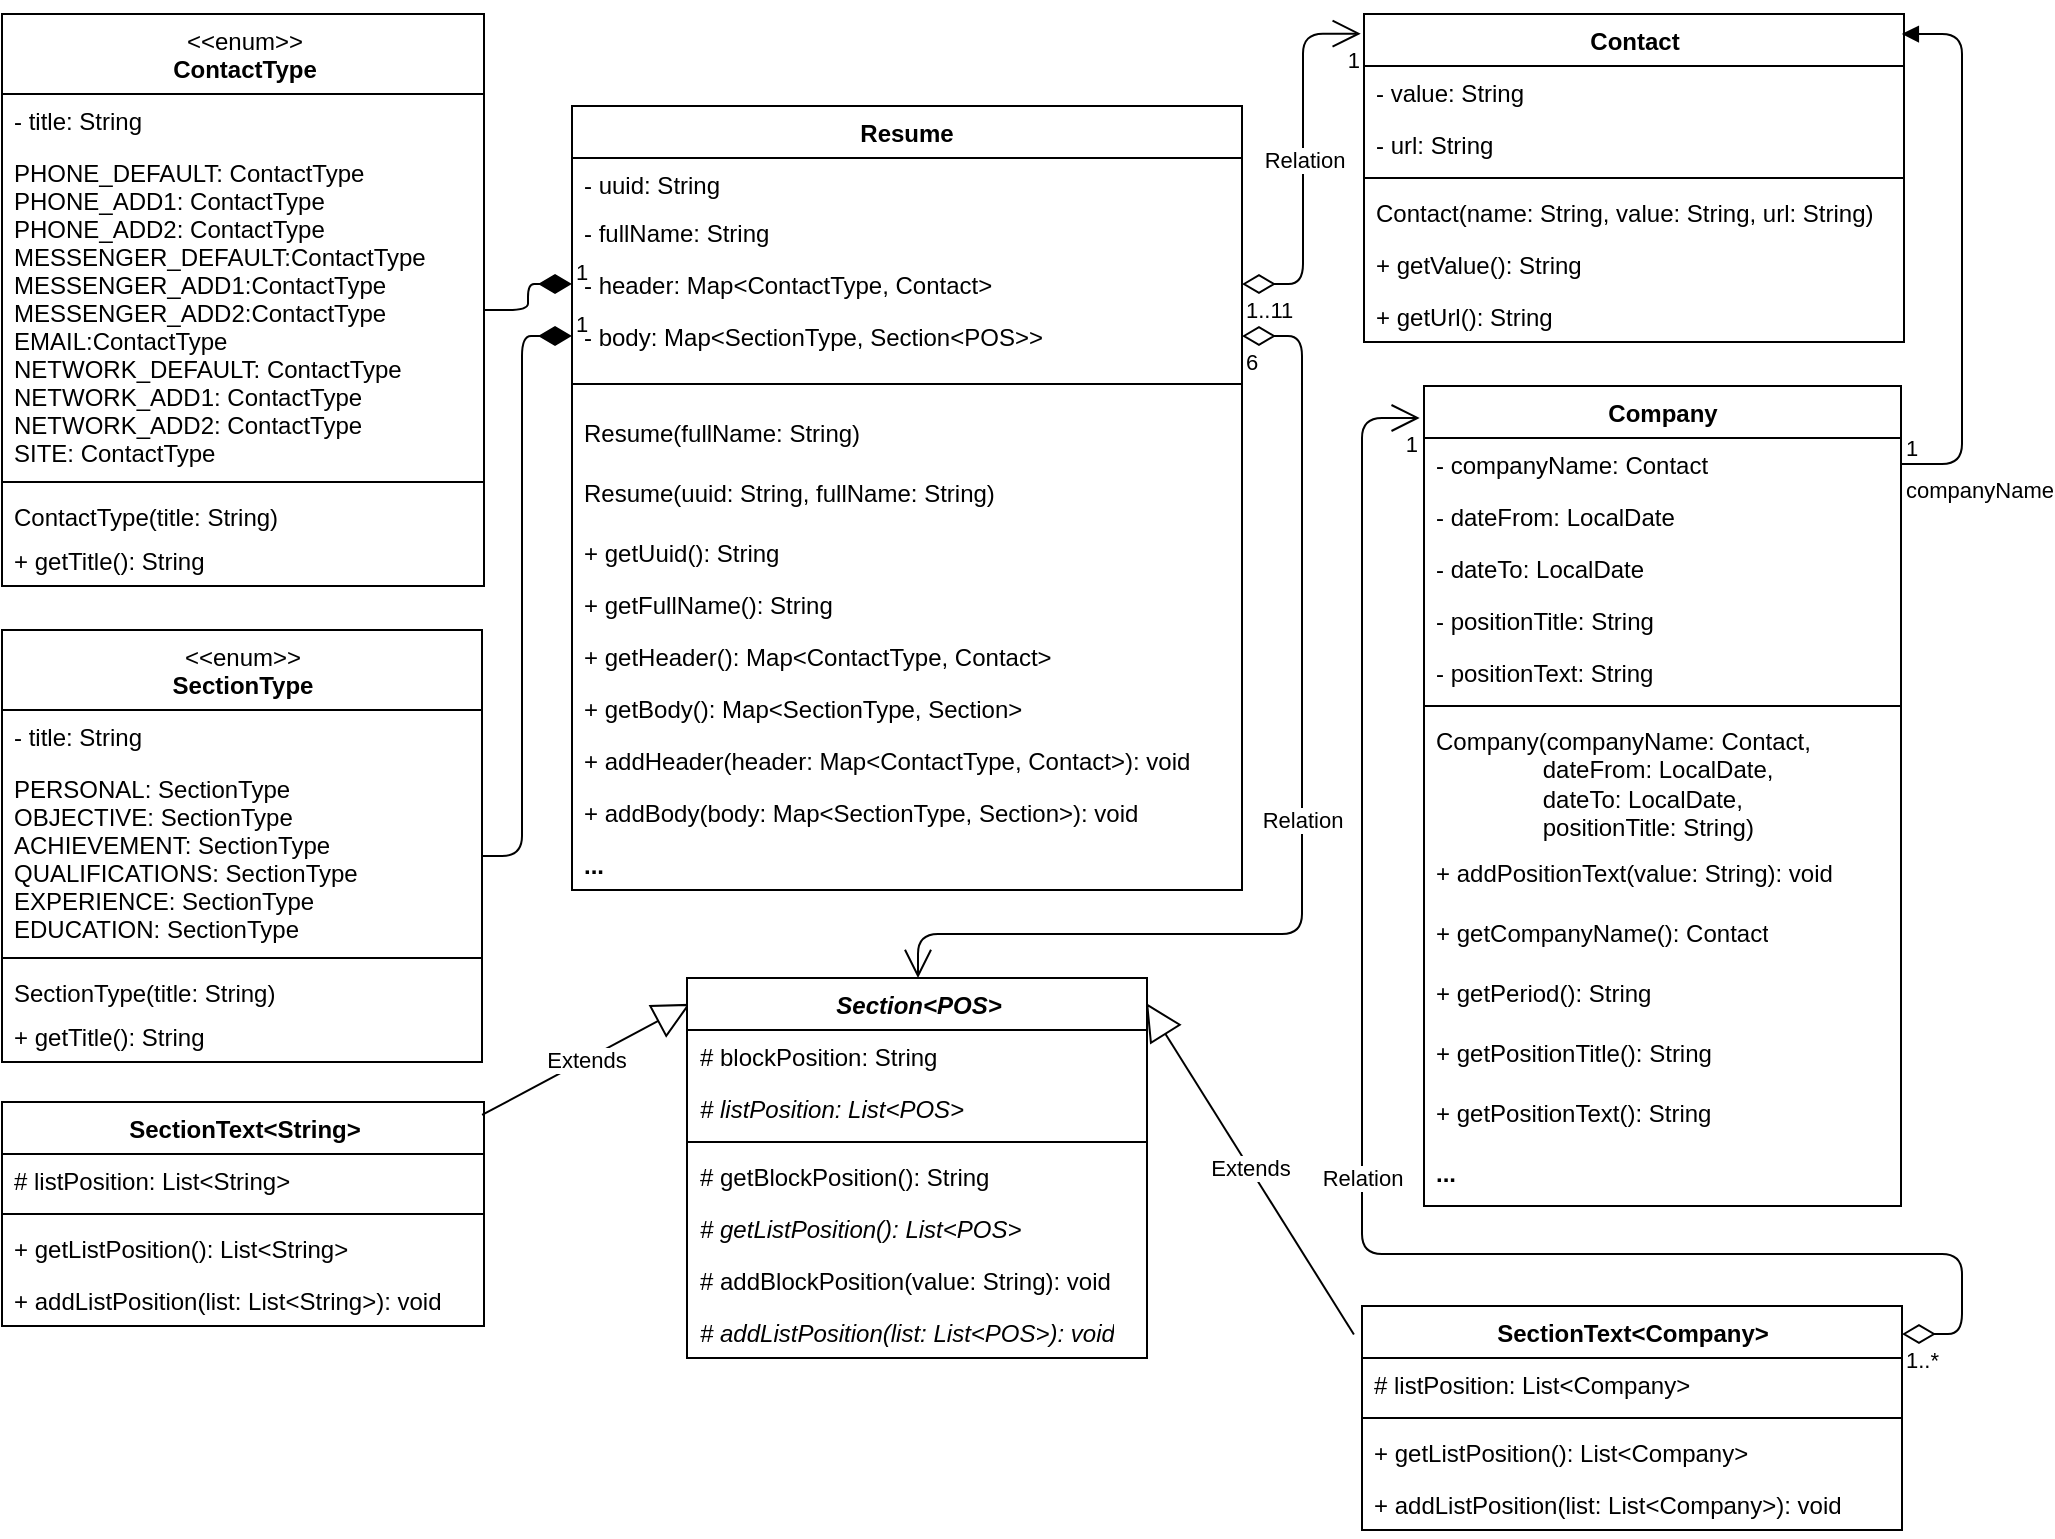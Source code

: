 <mxfile version="15.8.4" type="device"><diagram id="C5RBs43oDa-KdzZeNtuy" name="ModelResume"><mxGraphModel dx="964" dy="587" grid="1" gridSize="10" guides="1" tooltips="1" connect="1" arrows="1" fold="1" page="1" pageScale="1" pageWidth="1169" pageHeight="827" background="none" math="0" shadow="0"><root><mxCell id="WIyWlLk6GJQsqaUBKTNV-0"/><mxCell id="WIyWlLk6GJQsqaUBKTNV-1" parent="WIyWlLk6GJQsqaUBKTNV-0"/><mxCell id="dTCALStiIMGlmmFK-H2M-1" value="Resume" style="swimlane;fontStyle=1;align=center;verticalAlign=top;childLayout=stackLayout;horizontal=1;startSize=26;horizontalStack=0;resizeParent=1;resizeParentMax=0;resizeLast=0;collapsible=1;marginBottom=0;" vertex="1" parent="WIyWlLk6GJQsqaUBKTNV-1"><mxGeometry x="365" y="76" width="335" height="392" as="geometry"><mxRectangle x="90" y="280" width="80" height="26" as="alternateBounds"/></mxGeometry></mxCell><mxCell id="dTCALStiIMGlmmFK-H2M-2" value="- uuid: String&#10;&#10;" style="text;strokeColor=none;fillColor=none;align=left;verticalAlign=top;spacingLeft=4;spacingRight=4;overflow=hidden;rotatable=0;points=[[0,0.5],[1,0.5]];portConstraint=eastwest;" vertex="1" parent="dTCALStiIMGlmmFK-H2M-1"><mxGeometry y="26" width="335" height="24" as="geometry"/></mxCell><mxCell id="dTCALStiIMGlmmFK-H2M-10" value="- fullName: String" style="text;strokeColor=none;fillColor=none;align=left;verticalAlign=top;spacingLeft=4;spacingRight=4;overflow=hidden;rotatable=0;points=[[0,0.5],[1,0.5]];portConstraint=eastwest;" vertex="1" parent="dTCALStiIMGlmmFK-H2M-1"><mxGeometry y="50" width="335" height="26" as="geometry"/></mxCell><mxCell id="dTCALStiIMGlmmFK-H2M-12" value="- header: Map&lt;ContactType, Contact&gt;" style="text;strokeColor=none;fillColor=none;align=left;verticalAlign=top;spacingLeft=4;spacingRight=4;overflow=hidden;rotatable=0;points=[[0,0.5],[1,0.5]];portConstraint=eastwest;" vertex="1" parent="dTCALStiIMGlmmFK-H2M-1"><mxGeometry y="76" width="335" height="26" as="geometry"/></mxCell><mxCell id="dTCALStiIMGlmmFK-H2M-11" value="- body: Map&lt;SectionType, Section&lt;POS&gt;&gt;" style="text;strokeColor=none;fillColor=none;align=left;verticalAlign=top;spacingLeft=4;spacingRight=4;overflow=hidden;rotatable=0;points=[[0,0.5],[1,0.5]];portConstraint=eastwest;" vertex="1" parent="dTCALStiIMGlmmFK-H2M-1"><mxGeometry y="102" width="335" height="26" as="geometry"/></mxCell><mxCell id="dTCALStiIMGlmmFK-H2M-3" value="" style="line;strokeWidth=1;fillColor=none;align=left;verticalAlign=middle;spacingTop=-1;spacingLeft=3;spacingRight=3;rotatable=0;labelPosition=right;points=[];portConstraint=eastwest;" vertex="1" parent="dTCALStiIMGlmmFK-H2M-1"><mxGeometry y="128" width="335" height="22" as="geometry"/></mxCell><mxCell id="dTCALStiIMGlmmFK-H2M-52" value="&lt;div style=&quot;text-align: center&quot;&gt;&lt;span style=&quot;text-align: left&quot;&gt;Resume(fullName: String)&lt;/span&gt;&lt;br&gt;&lt;/div&gt;" style="text;strokeColor=none;fillColor=none;align=left;verticalAlign=top;spacingLeft=4;spacingRight=4;overflow=hidden;rotatable=0;points=[[0,0.5],[1,0.5]];portConstraint=eastwest;html=1;" vertex="1" parent="dTCALStiIMGlmmFK-H2M-1"><mxGeometry y="150" width="335" height="30" as="geometry"/></mxCell><mxCell id="dTCALStiIMGlmmFK-H2M-56" value="&lt;div style=&quot;text-align: center&quot;&gt;&lt;span style=&quot;text-align: left&quot;&gt;Resume(uuid: String, fullName: String)&lt;/span&gt;&lt;br&gt;&lt;/div&gt;" style="text;strokeColor=none;fillColor=none;align=left;verticalAlign=top;spacingLeft=4;spacingRight=4;overflow=hidden;rotatable=0;points=[[0,0.5],[1,0.5]];portConstraint=eastwest;html=1;" vertex="1" parent="dTCALStiIMGlmmFK-H2M-1"><mxGeometry y="180" width="335" height="30" as="geometry"/></mxCell><mxCell id="dTCALStiIMGlmmFK-H2M-54" value="+ getUuid(): String" style="text;strokeColor=none;fillColor=none;align=left;verticalAlign=top;spacingLeft=4;spacingRight=4;overflow=hidden;rotatable=0;points=[[0,0.5],[1,0.5]];portConstraint=eastwest;" vertex="1" parent="dTCALStiIMGlmmFK-H2M-1"><mxGeometry y="210" width="335" height="26" as="geometry"/></mxCell><mxCell id="dTCALStiIMGlmmFK-H2M-57" value="+ getFullName(): String" style="text;strokeColor=none;fillColor=none;align=left;verticalAlign=top;spacingLeft=4;spacingRight=4;overflow=hidden;rotatable=0;points=[[0,0.5],[1,0.5]];portConstraint=eastwest;" vertex="1" parent="dTCALStiIMGlmmFK-H2M-1"><mxGeometry y="236" width="335" height="26" as="geometry"/></mxCell><mxCell id="dTCALStiIMGlmmFK-H2M-58" value="+ getHeader(): Map&lt;ContactType, Contact&gt;" style="text;strokeColor=none;fillColor=none;align=left;verticalAlign=top;spacingLeft=4;spacingRight=4;overflow=hidden;rotatable=0;points=[[0,0.5],[1,0.5]];portConstraint=eastwest;" vertex="1" parent="dTCALStiIMGlmmFK-H2M-1"><mxGeometry y="262" width="335" height="26" as="geometry"/></mxCell><mxCell id="dTCALStiIMGlmmFK-H2M-62" value="+ getBody(): Map&lt;SectionType, Section&gt;" style="text;strokeColor=none;fillColor=none;align=left;verticalAlign=top;spacingLeft=4;spacingRight=4;overflow=hidden;rotatable=0;points=[[0,0.5],[1,0.5]];portConstraint=eastwest;" vertex="1" parent="dTCALStiIMGlmmFK-H2M-1"><mxGeometry y="288" width="335" height="26" as="geometry"/></mxCell><mxCell id="dTCALStiIMGlmmFK-H2M-63" value="+ addHeader(header: Map&lt;ContactType, Contact&gt;): void" style="text;strokeColor=none;fillColor=none;align=left;verticalAlign=top;spacingLeft=4;spacingRight=4;overflow=hidden;rotatable=0;points=[[0,0.5],[1,0.5]];portConstraint=eastwest;" vertex="1" parent="dTCALStiIMGlmmFK-H2M-1"><mxGeometry y="314" width="335" height="26" as="geometry"/></mxCell><mxCell id="dTCALStiIMGlmmFK-H2M-64" value="+ addBody(body: Map&lt;SectionType, Section&gt;): void" style="text;strokeColor=none;fillColor=none;align=left;verticalAlign=top;spacingLeft=4;spacingRight=4;overflow=hidden;rotatable=0;points=[[0,0.5],[1,0.5]];portConstraint=eastwest;" vertex="1" parent="dTCALStiIMGlmmFK-H2M-1"><mxGeometry y="340" width="335" height="26" as="geometry"/></mxCell><mxCell id="dTCALStiIMGlmmFK-H2M-69" value="..." style="text;strokeColor=none;fillColor=none;align=left;verticalAlign=top;spacingLeft=4;spacingRight=4;overflow=hidden;rotatable=0;points=[[0,0.5],[1,0.5]];portConstraint=eastwest;fontStyle=1" vertex="1" parent="dTCALStiIMGlmmFK-H2M-1"><mxGeometry y="366" width="335" height="26" as="geometry"/></mxCell><mxCell id="dTCALStiIMGlmmFK-H2M-5" value="Relation" style="endArrow=open;html=1;endSize=12;startArrow=diamondThin;startSize=14;startFill=0;edgeStyle=orthogonalEdgeStyle;rounded=1;strokeColor=default;strokeWidth=1;entryX=-0.006;entryY=0.06;entryDx=0;entryDy=0;entryPerimeter=0;" edge="1" parent="WIyWlLk6GJQsqaUBKTNV-1" source="dTCALStiIMGlmmFK-H2M-12" target="dTCALStiIMGlmmFK-H2M-65"><mxGeometry relative="1" as="geometry"><mxPoint x="720" y="110" as="sourcePoint"/><mxPoint x="880" y="110" as="targetPoint"/></mxGeometry></mxCell><mxCell id="dTCALStiIMGlmmFK-H2M-6" value="1..11" style="edgeLabel;resizable=0;html=1;align=left;verticalAlign=top;" connectable="0" vertex="1" parent="dTCALStiIMGlmmFK-H2M-5"><mxGeometry x="-1" relative="1" as="geometry"/></mxCell><mxCell id="dTCALStiIMGlmmFK-H2M-7" value="1" style="edgeLabel;resizable=0;html=1;align=right;verticalAlign=top;" connectable="0" vertex="1" parent="dTCALStiIMGlmmFK-H2M-5"><mxGeometry x="1" relative="1" as="geometry"/></mxCell><mxCell id="dTCALStiIMGlmmFK-H2M-23" value="&lt;span style=&quot;font-weight: normal&quot;&gt;&amp;lt;&amp;lt;enum&amp;gt;&amp;gt;&lt;/span&gt;&lt;br&gt;ContactType" style="swimlane;fontStyle=1;align=center;verticalAlign=top;childLayout=stackLayout;horizontal=1;startSize=40;horizontalStack=0;resizeParent=1;resizeParentMax=0;resizeLast=0;collapsible=1;marginBottom=0;html=1;" vertex="1" parent="WIyWlLk6GJQsqaUBKTNV-1"><mxGeometry x="80" y="30" width="241" height="286" as="geometry"/></mxCell><mxCell id="dTCALStiIMGlmmFK-H2M-24" value="- title: String" style="text;strokeColor=none;fillColor=none;align=left;verticalAlign=top;spacingLeft=4;spacingRight=4;overflow=hidden;rotatable=0;points=[[0,0.5],[1,0.5]];portConstraint=eastwest;" vertex="1" parent="dTCALStiIMGlmmFK-H2M-23"><mxGeometry y="40" width="241" height="26" as="geometry"/></mxCell><mxCell id="dTCALStiIMGlmmFK-H2M-32" value="PHONE_DEFAULT: ContactType&#10;PHONE_ADD1: ContactType&#10;PHONE_ADD2: ContactType&#10;MESSENGER_DEFAULT:ContactType&#10;MESSENGER_ADD1:ContactType&#10;MESSENGER_ADD2:ContactType&#10;EMAIL:ContactType&#10;NETWORK_DEFAULT: ContactType&#10;NETWORK_ADD1: ContactType&#10;NETWORK_ADD2: ContactType&#10;SITE: ContactType" style="text;strokeColor=none;fillColor=none;align=left;verticalAlign=top;spacingLeft=4;spacingRight=4;overflow=hidden;rotatable=0;points=[[0,0.5],[1,0.5]];portConstraint=eastwest;" vertex="1" parent="dTCALStiIMGlmmFK-H2M-23"><mxGeometry y="66" width="241" height="164" as="geometry"/></mxCell><mxCell id="dTCALStiIMGlmmFK-H2M-25" value="" style="line;strokeWidth=1;fillColor=none;align=left;verticalAlign=middle;spacingTop=-1;spacingLeft=3;spacingRight=3;rotatable=0;labelPosition=right;points=[];portConstraint=eastwest;" vertex="1" parent="dTCALStiIMGlmmFK-H2M-23"><mxGeometry y="230" width="241" height="8" as="geometry"/></mxCell><mxCell id="dTCALStiIMGlmmFK-H2M-35" value="Contact&lt;span&gt;Type(title: String)&lt;/span&gt;" style="text;strokeColor=none;fillColor=none;align=left;verticalAlign=top;spacingLeft=4;spacingRight=4;overflow=hidden;rotatable=0;points=[[0,0.5],[1,0.5]];portConstraint=eastwest;html=1;" vertex="1" parent="dTCALStiIMGlmmFK-H2M-23"><mxGeometry y="238" width="241" height="22" as="geometry"/></mxCell><mxCell id="dTCALStiIMGlmmFK-H2M-36" value="+ getTitle(): String" style="text;strokeColor=none;fillColor=none;align=left;verticalAlign=top;spacingLeft=4;spacingRight=4;overflow=hidden;rotatable=0;points=[[0,0.5],[1,0.5]];portConstraint=eastwest;" vertex="1" parent="dTCALStiIMGlmmFK-H2M-23"><mxGeometry y="260" width="241" height="26" as="geometry"/></mxCell><mxCell id="dTCALStiIMGlmmFK-H2M-37" value="&lt;span style=&quot;font-weight: normal&quot;&gt;&amp;lt;&amp;lt;enum&amp;gt;&amp;gt;&lt;/span&gt;&lt;br&gt;SectionType" style="swimlane;fontStyle=1;align=center;verticalAlign=top;childLayout=stackLayout;horizontal=1;startSize=40;horizontalStack=0;resizeParent=1;resizeParentMax=0;resizeLast=0;collapsible=1;marginBottom=0;html=1;" vertex="1" parent="WIyWlLk6GJQsqaUBKTNV-1"><mxGeometry x="80" y="338" width="240" height="216" as="geometry"/></mxCell><mxCell id="dTCALStiIMGlmmFK-H2M-38" value="- title: String" style="text;strokeColor=none;fillColor=none;align=left;verticalAlign=top;spacingLeft=4;spacingRight=4;overflow=hidden;rotatable=0;points=[[0,0.5],[1,0.5]];portConstraint=eastwest;" vertex="1" parent="dTCALStiIMGlmmFK-H2M-37"><mxGeometry y="40" width="240" height="26" as="geometry"/></mxCell><mxCell id="dTCALStiIMGlmmFK-H2M-39" value="PERSONAL: SectionType&#10;OBJECTIVE: SectionType&#10;ACHIEVEMENT: SectionType&#10;QUALIFICATIONS: SectionType&#10;EXPERIENCE: SectionType&#10;EDUCATION: SectionType" style="text;strokeColor=none;fillColor=none;align=left;verticalAlign=top;spacingLeft=4;spacingRight=4;overflow=hidden;rotatable=0;points=[[0,0.5],[1,0.5]];portConstraint=eastwest;" vertex="1" parent="dTCALStiIMGlmmFK-H2M-37"><mxGeometry y="66" width="240" height="94" as="geometry"/></mxCell><mxCell id="dTCALStiIMGlmmFK-H2M-40" value="" style="line;strokeWidth=1;fillColor=none;align=left;verticalAlign=middle;spacingTop=-1;spacingLeft=3;spacingRight=3;rotatable=0;labelPosition=right;points=[];portConstraint=eastwest;" vertex="1" parent="dTCALStiIMGlmmFK-H2M-37"><mxGeometry y="160" width="240" height="8" as="geometry"/></mxCell><mxCell id="dTCALStiIMGlmmFK-H2M-42" value="&lt;div style=&quot;text-align: center&quot;&gt;&lt;span style=&quot;text-align: left&quot;&gt;SectionType(title: String)&lt;/span&gt;&lt;br&gt;&lt;/div&gt;" style="text;strokeColor=none;fillColor=none;align=left;verticalAlign=top;spacingLeft=4;spacingRight=4;overflow=hidden;rotatable=0;points=[[0,0.5],[1,0.5]];portConstraint=eastwest;html=1;" vertex="1" parent="dTCALStiIMGlmmFK-H2M-37"><mxGeometry y="168" width="240" height="22" as="geometry"/></mxCell><mxCell id="dTCALStiIMGlmmFK-H2M-44" value="+ getTitle(): String" style="text;strokeColor=none;fillColor=none;align=left;verticalAlign=top;spacingLeft=4;spacingRight=4;overflow=hidden;rotatable=0;points=[[0,0.5],[1,0.5]];portConstraint=eastwest;" vertex="1" parent="dTCALStiIMGlmmFK-H2M-37"><mxGeometry y="190" width="240" height="26" as="geometry"/></mxCell><mxCell id="dTCALStiIMGlmmFK-H2M-45" value="1" style="endArrow=none;html=1;endSize=12;startArrow=diamondThin;startSize=14;startFill=1;edgeStyle=orthogonalEdgeStyle;align=left;verticalAlign=bottom;rounded=1;strokeColor=default;strokeWidth=1;exitX=0;exitY=0.5;exitDx=0;exitDy=0;endFill=0;" edge="1" target="dTCALStiIMGlmmFK-H2M-39" parent="WIyWlLk6GJQsqaUBKTNV-1" source="dTCALStiIMGlmmFK-H2M-11"><mxGeometry x="-1" y="3" relative="1" as="geometry"><mxPoint x="365" y="409" as="sourcePoint"/><mxPoint x="240" y="510" as="targetPoint"/><Array as="points"><mxPoint x="340" y="191"/><mxPoint x="340" y="451"/></Array></mxGeometry></mxCell><mxCell id="dTCALStiIMGlmmFK-H2M-47" value="1" style="endArrow=none;html=1;endSize=12;startArrow=diamondThin;startSize=14;startFill=1;edgeStyle=orthogonalEdgeStyle;align=left;verticalAlign=bottom;rounded=1;strokeColor=default;strokeWidth=1;exitX=0;exitY=0.5;exitDx=0;exitDy=0;entryX=1;entryY=0.5;entryDx=0;entryDy=0;endFill=0;" edge="1" parent="WIyWlLk6GJQsqaUBKTNV-1" source="dTCALStiIMGlmmFK-H2M-12" target="dTCALStiIMGlmmFK-H2M-32"><mxGeometry x="-1" y="3" relative="1" as="geometry"><mxPoint x="365" y="120" as="sourcePoint"/><mxPoint x="310" y="180" as="targetPoint"/></mxGeometry></mxCell><mxCell id="dTCALStiIMGlmmFK-H2M-59" value="Relation" style="endArrow=open;html=1;endSize=12;startArrow=diamondThin;startSize=14;startFill=0;edgeStyle=orthogonalEdgeStyle;rounded=1;strokeColor=default;strokeWidth=1;" edge="1" parent="WIyWlLk6GJQsqaUBKTNV-1" source="dTCALStiIMGlmmFK-H2M-11" target="dTCALStiIMGlmmFK-H2M-96"><mxGeometry relative="1" as="geometry"><mxPoint x="710" y="190" as="sourcePoint"/><mxPoint x="640" y="522" as="targetPoint"/><Array as="points"><mxPoint x="730" y="191"/><mxPoint x="730" y="490"/><mxPoint x="538" y="490"/></Array></mxGeometry></mxCell><mxCell id="dTCALStiIMGlmmFK-H2M-60" value="6" style="edgeLabel;resizable=0;html=1;align=left;verticalAlign=top;" connectable="0" vertex="1" parent="dTCALStiIMGlmmFK-H2M-59"><mxGeometry x="-1" relative="1" as="geometry"/></mxCell><mxCell id="dTCALStiIMGlmmFK-H2M-61" value="1" style="edgeLabel;resizable=0;html=1;align=right;verticalAlign=top;" connectable="0" vertex="1" parent="dTCALStiIMGlmmFK-H2M-59"><mxGeometry x="1" relative="1" as="geometry"/></mxCell><mxCell id="dTCALStiIMGlmmFK-H2M-65" value="Contact" style="swimlane;fontStyle=1;align=center;verticalAlign=top;childLayout=stackLayout;horizontal=1;startSize=26;horizontalStack=0;resizeParent=1;resizeParentMax=0;resizeLast=0;collapsible=1;marginBottom=0;strokeColor=default;html=1;" vertex="1" parent="WIyWlLk6GJQsqaUBKTNV-1"><mxGeometry x="761" y="30" width="270" height="164" as="geometry"/></mxCell><mxCell id="dTCALStiIMGlmmFK-H2M-70" value="- value: String" style="text;strokeColor=none;fillColor=none;align=left;verticalAlign=top;spacingLeft=4;spacingRight=4;overflow=hidden;rotatable=0;points=[[0,0.5],[1,0.5]];portConstraint=eastwest;html=1;" vertex="1" parent="dTCALStiIMGlmmFK-H2M-65"><mxGeometry y="26" width="270" height="26" as="geometry"/></mxCell><mxCell id="dTCALStiIMGlmmFK-H2M-71" value="- url: String" style="text;strokeColor=none;fillColor=none;align=left;verticalAlign=top;spacingLeft=4;spacingRight=4;overflow=hidden;rotatable=0;points=[[0,0.5],[1,0.5]];portConstraint=eastwest;html=1;" vertex="1" parent="dTCALStiIMGlmmFK-H2M-65"><mxGeometry y="52" width="270" height="26" as="geometry"/></mxCell><mxCell id="dTCALStiIMGlmmFK-H2M-67" value="" style="line;strokeWidth=1;fillColor=none;align=left;verticalAlign=middle;spacingTop=-1;spacingLeft=3;spacingRight=3;rotatable=0;labelPosition=right;points=[];portConstraint=eastwest;html=1;" vertex="1" parent="dTCALStiIMGlmmFK-H2M-65"><mxGeometry y="78" width="270" height="8" as="geometry"/></mxCell><mxCell id="dTCALStiIMGlmmFK-H2M-68" value="Contact(name: String, value: String, url: String)" style="text;strokeColor=none;fillColor=none;align=left;verticalAlign=top;spacingLeft=4;spacingRight=4;overflow=hidden;rotatable=0;points=[[0,0.5],[1,0.5]];portConstraint=eastwest;html=1;" vertex="1" parent="dTCALStiIMGlmmFK-H2M-65"><mxGeometry y="86" width="270" height="26" as="geometry"/></mxCell><mxCell id="dTCALStiIMGlmmFK-H2M-74" value="+ getValue(): String" style="text;strokeColor=none;fillColor=none;align=left;verticalAlign=top;spacingLeft=4;spacingRight=4;overflow=hidden;rotatable=0;points=[[0,0.5],[1,0.5]];portConstraint=eastwest;html=1;" vertex="1" parent="dTCALStiIMGlmmFK-H2M-65"><mxGeometry y="112" width="270" height="26" as="geometry"/></mxCell><mxCell id="dTCALStiIMGlmmFK-H2M-75" value="+ getUrl(): String" style="text;strokeColor=none;fillColor=none;align=left;verticalAlign=top;spacingLeft=4;spacingRight=4;overflow=hidden;rotatable=0;points=[[0,0.5],[1,0.5]];portConstraint=eastwest;html=1;" vertex="1" parent="dTCALStiIMGlmmFK-H2M-65"><mxGeometry y="138" width="270" height="26" as="geometry"/></mxCell><mxCell id="dTCALStiIMGlmmFK-H2M-82" value="SectionText&amp;lt;String&amp;gt;" style="swimlane;fontStyle=1;align=center;verticalAlign=top;childLayout=stackLayout;horizontal=1;startSize=26;horizontalStack=0;resizeParent=1;resizeParentMax=0;resizeLast=0;collapsible=1;marginBottom=0;strokeColor=default;html=1;" vertex="1" parent="WIyWlLk6GJQsqaUBKTNV-1"><mxGeometry x="80" y="574" width="241" height="112" as="geometry"/></mxCell><mxCell id="dTCALStiIMGlmmFK-H2M-86" value="# listPosition: List&amp;lt;String&amp;gt;" style="text;strokeColor=none;fillColor=none;align=left;verticalAlign=top;spacingLeft=4;spacingRight=4;overflow=hidden;rotatable=0;points=[[0,0.5],[1,0.5]];portConstraint=eastwest;html=1;" vertex="1" parent="dTCALStiIMGlmmFK-H2M-82"><mxGeometry y="26" width="241" height="26" as="geometry"/></mxCell><mxCell id="dTCALStiIMGlmmFK-H2M-84" value="" style="line;strokeWidth=1;fillColor=none;align=left;verticalAlign=middle;spacingTop=-1;spacingLeft=3;spacingRight=3;rotatable=0;labelPosition=right;points=[];portConstraint=eastwest;html=1;" vertex="1" parent="dTCALStiIMGlmmFK-H2M-82"><mxGeometry y="52" width="241" height="8" as="geometry"/></mxCell><mxCell id="dTCALStiIMGlmmFK-H2M-87" value="+ getListPosition(): List&amp;lt;String&amp;gt;" style="text;strokeColor=none;fillColor=none;align=left;verticalAlign=top;spacingLeft=4;spacingRight=4;overflow=hidden;rotatable=0;points=[[0,0.5],[1,0.5]];portConstraint=eastwest;html=1;" vertex="1" parent="dTCALStiIMGlmmFK-H2M-82"><mxGeometry y="60" width="241" height="26" as="geometry"/></mxCell><mxCell id="dTCALStiIMGlmmFK-H2M-89" value="+ addListPosition(list: List&amp;lt;String&amp;gt;): void" style="text;strokeColor=none;fillColor=none;align=left;verticalAlign=top;spacingLeft=4;spacingRight=4;overflow=hidden;rotatable=0;points=[[0,0.5],[1,0.5]];portConstraint=eastwest;html=1;" vertex="1" parent="dTCALStiIMGlmmFK-H2M-82"><mxGeometry y="86" width="241" height="26" as="geometry"/></mxCell><mxCell id="dTCALStiIMGlmmFK-H2M-90" value="Extends" style="endArrow=block;endSize=16;endFill=0;html=1;rounded=1;strokeColor=default;strokeWidth=1;exitX=0.996;exitY=0.058;exitDx=0;exitDy=0;exitPerimeter=0;entryX=0.007;entryY=0.068;entryDx=0;entryDy=0;entryPerimeter=0;" edge="1" parent="WIyWlLk6GJQsqaUBKTNV-1" source="dTCALStiIMGlmmFK-H2M-82" target="dTCALStiIMGlmmFK-H2M-96"><mxGeometry width="160" relative="1" as="geometry"><mxPoint x="340" y="620" as="sourcePoint"/><mxPoint x="480" y="531.5" as="targetPoint"/></mxGeometry></mxCell><mxCell id="dTCALStiIMGlmmFK-H2M-96" value="&lt;i&gt;Section&amp;lt;POS&amp;gt;&lt;/i&gt;" style="swimlane;fontStyle=1;align=center;verticalAlign=top;childLayout=stackLayout;horizontal=1;startSize=26;horizontalStack=0;resizeParent=1;resizeParentMax=0;resizeLast=0;collapsible=1;marginBottom=0;strokeColor=default;html=1;" vertex="1" parent="WIyWlLk6GJQsqaUBKTNV-1"><mxGeometry x="422.5" y="512" width="230" height="190" as="geometry"/></mxCell><mxCell id="dTCALStiIMGlmmFK-H2M-97" value="# blockPosition: String" style="text;strokeColor=none;fillColor=none;align=left;verticalAlign=top;spacingLeft=4;spacingRight=4;overflow=hidden;rotatable=0;points=[[0,0.5],[1,0.5]];portConstraint=eastwest;html=1;" vertex="1" parent="dTCALStiIMGlmmFK-H2M-96"><mxGeometry y="26" width="230" height="26" as="geometry"/></mxCell><mxCell id="dTCALStiIMGlmmFK-H2M-98" value="&lt;i&gt;# listPosition: List&amp;lt;POS&amp;gt;&lt;/i&gt;" style="text;strokeColor=none;fillColor=none;align=left;verticalAlign=top;spacingLeft=4;spacingRight=4;overflow=hidden;rotatable=0;points=[[0,0.5],[1,0.5]];portConstraint=eastwest;html=1;" vertex="1" parent="dTCALStiIMGlmmFK-H2M-96"><mxGeometry y="52" width="230" height="26" as="geometry"/></mxCell><mxCell id="dTCALStiIMGlmmFK-H2M-99" value="" style="line;strokeWidth=1;fillColor=none;align=left;verticalAlign=middle;spacingTop=-1;spacingLeft=3;spacingRight=3;rotatable=0;labelPosition=right;points=[];portConstraint=eastwest;html=1;" vertex="1" parent="dTCALStiIMGlmmFK-H2M-96"><mxGeometry y="78" width="230" height="8" as="geometry"/></mxCell><mxCell id="dTCALStiIMGlmmFK-H2M-100" value="# getBlockPosition(): String" style="text;strokeColor=none;fillColor=none;align=left;verticalAlign=top;spacingLeft=4;spacingRight=4;overflow=hidden;rotatable=0;points=[[0,0.5],[1,0.5]];portConstraint=eastwest;html=1;" vertex="1" parent="dTCALStiIMGlmmFK-H2M-96"><mxGeometry y="86" width="230" height="26" as="geometry"/></mxCell><mxCell id="dTCALStiIMGlmmFK-H2M-101" value="&lt;i&gt;# getListPosition(): List&amp;lt;POS&amp;gt;&lt;/i&gt;" style="text;strokeColor=none;fillColor=none;align=left;verticalAlign=top;spacingLeft=4;spacingRight=4;overflow=hidden;rotatable=0;points=[[0,0.5],[1,0.5]];portConstraint=eastwest;html=1;" vertex="1" parent="dTCALStiIMGlmmFK-H2M-96"><mxGeometry y="112" width="230" height="26" as="geometry"/></mxCell><mxCell id="dTCALStiIMGlmmFK-H2M-102" value="# addBlockPosition(value: String): void" style="text;strokeColor=none;fillColor=none;align=left;verticalAlign=top;spacingLeft=4;spacingRight=4;overflow=hidden;rotatable=0;points=[[0,0.5],[1,0.5]];portConstraint=eastwest;html=1;" vertex="1" parent="dTCALStiIMGlmmFK-H2M-96"><mxGeometry y="138" width="230" height="26" as="geometry"/></mxCell><mxCell id="dTCALStiIMGlmmFK-H2M-103" value="&lt;i&gt;# addListPosition(list: List&amp;lt;POS&amp;gt;): void&lt;/i&gt;" style="text;strokeColor=none;fillColor=none;align=left;verticalAlign=top;spacingLeft=4;spacingRight=4;overflow=hidden;rotatable=0;points=[[0,0.5],[1,0.5]];portConstraint=eastwest;html=1;" vertex="1" parent="dTCALStiIMGlmmFK-H2M-96"><mxGeometry y="164" width="230" height="26" as="geometry"/></mxCell><mxCell id="dTCALStiIMGlmmFK-H2M-104" value="SectionText&amp;lt;Company&amp;gt;" style="swimlane;fontStyle=1;align=center;verticalAlign=top;childLayout=stackLayout;horizontal=1;startSize=26;horizontalStack=0;resizeParent=1;resizeParentMax=0;resizeLast=0;collapsible=1;marginBottom=0;strokeColor=default;html=1;" vertex="1" parent="WIyWlLk6GJQsqaUBKTNV-1"><mxGeometry x="760" y="676" width="270" height="112" as="geometry"/></mxCell><mxCell id="dTCALStiIMGlmmFK-H2M-105" value="# listPosition: List&amp;lt;Company&amp;gt;" style="text;strokeColor=none;fillColor=none;align=left;verticalAlign=top;spacingLeft=4;spacingRight=4;overflow=hidden;rotatable=0;points=[[0,0.5],[1,0.5]];portConstraint=eastwest;html=1;" vertex="1" parent="dTCALStiIMGlmmFK-H2M-104"><mxGeometry y="26" width="270" height="26" as="geometry"/></mxCell><mxCell id="dTCALStiIMGlmmFK-H2M-106" value="" style="line;strokeWidth=1;fillColor=none;align=left;verticalAlign=middle;spacingTop=-1;spacingLeft=3;spacingRight=3;rotatable=0;labelPosition=right;points=[];portConstraint=eastwest;html=1;" vertex="1" parent="dTCALStiIMGlmmFK-H2M-104"><mxGeometry y="52" width="270" height="8" as="geometry"/></mxCell><mxCell id="dTCALStiIMGlmmFK-H2M-107" value="+ getListPosition(): List&amp;lt;Company&amp;gt;" style="text;strokeColor=none;fillColor=none;align=left;verticalAlign=top;spacingLeft=4;spacingRight=4;overflow=hidden;rotatable=0;points=[[0,0.5],[1,0.5]];portConstraint=eastwest;html=1;" vertex="1" parent="dTCALStiIMGlmmFK-H2M-104"><mxGeometry y="60" width="270" height="26" as="geometry"/></mxCell><mxCell id="dTCALStiIMGlmmFK-H2M-108" value="+ addListPosition(list: List&amp;lt;Company&amp;gt;): void" style="text;strokeColor=none;fillColor=none;align=left;verticalAlign=top;spacingLeft=4;spacingRight=4;overflow=hidden;rotatable=0;points=[[0,0.5],[1,0.5]];portConstraint=eastwest;html=1;" vertex="1" parent="dTCALStiIMGlmmFK-H2M-104"><mxGeometry y="86" width="270" height="26" as="geometry"/></mxCell><mxCell id="dTCALStiIMGlmmFK-H2M-109" value="Extends" style="endArrow=block;endSize=16;endFill=0;html=1;rounded=1;strokeColor=default;strokeWidth=1;exitX=-0.015;exitY=0.127;exitDx=0;exitDy=0;exitPerimeter=0;entryX=0.998;entryY=0.066;entryDx=0;entryDy=0;entryPerimeter=0;" edge="1" parent="WIyWlLk6GJQsqaUBKTNV-1" source="dTCALStiIMGlmmFK-H2M-104" target="dTCALStiIMGlmmFK-H2M-96"><mxGeometry width="160" relative="1" as="geometry"><mxPoint x="709.996" y="725.576" as="sourcePoint"/><mxPoint x="814.07" y="670.0" as="targetPoint"/></mxGeometry></mxCell><mxCell id="dTCALStiIMGlmmFK-H2M-110" value="Company" style="swimlane;fontStyle=1;align=center;verticalAlign=top;childLayout=stackLayout;horizontal=1;startSize=26;horizontalStack=0;resizeParent=1;resizeParentMax=0;resizeLast=0;collapsible=1;marginBottom=0;strokeColor=default;html=1;" vertex="1" parent="WIyWlLk6GJQsqaUBKTNV-1"><mxGeometry x="791" y="216" width="238.5" height="410" as="geometry"/></mxCell><mxCell id="dTCALStiIMGlmmFK-H2M-111" value="- companyName: Contact" style="text;strokeColor=none;fillColor=none;align=left;verticalAlign=top;spacingLeft=4;spacingRight=4;overflow=hidden;rotatable=0;points=[[0,0.5],[1,0.5]];portConstraint=eastwest;html=1;" vertex="1" parent="dTCALStiIMGlmmFK-H2M-110"><mxGeometry y="26" width="238.5" height="26" as="geometry"/></mxCell><mxCell id="dTCALStiIMGlmmFK-H2M-118" value="- dateFrom: LocalDate" style="text;strokeColor=none;fillColor=none;align=left;verticalAlign=top;spacingLeft=4;spacingRight=4;overflow=hidden;rotatable=0;points=[[0,0.5],[1,0.5]];portConstraint=eastwest;html=1;" vertex="1" parent="dTCALStiIMGlmmFK-H2M-110"><mxGeometry y="52" width="238.5" height="26" as="geometry"/></mxCell><mxCell id="dTCALStiIMGlmmFK-H2M-122" value="- dateTo: LocalDate" style="text;strokeColor=none;fillColor=none;align=left;verticalAlign=top;spacingLeft=4;spacingRight=4;overflow=hidden;rotatable=0;points=[[0,0.5],[1,0.5]];portConstraint=eastwest;html=1;" vertex="1" parent="dTCALStiIMGlmmFK-H2M-110"><mxGeometry y="78" width="238.5" height="26" as="geometry"/></mxCell><mxCell id="dTCALStiIMGlmmFK-H2M-123" value="- positionTitle: String" style="text;strokeColor=none;fillColor=none;align=left;verticalAlign=top;spacingLeft=4;spacingRight=4;overflow=hidden;rotatable=0;points=[[0,0.5],[1,0.5]];portConstraint=eastwest;html=1;" vertex="1" parent="dTCALStiIMGlmmFK-H2M-110"><mxGeometry y="104" width="238.5" height="26" as="geometry"/></mxCell><mxCell id="dTCALStiIMGlmmFK-H2M-124" value="- positionText: String" style="text;strokeColor=none;fillColor=none;align=left;verticalAlign=top;spacingLeft=4;spacingRight=4;overflow=hidden;rotatable=0;points=[[0,0.5],[1,0.5]];portConstraint=eastwest;html=1;" vertex="1" parent="dTCALStiIMGlmmFK-H2M-110"><mxGeometry y="130" width="238.5" height="26" as="geometry"/></mxCell><mxCell id="dTCALStiIMGlmmFK-H2M-112" value="" style="line;strokeWidth=1;fillColor=none;align=left;verticalAlign=middle;spacingTop=-1;spacingLeft=3;spacingRight=3;rotatable=0;labelPosition=right;points=[];portConstraint=eastwest;html=1;" vertex="1" parent="dTCALStiIMGlmmFK-H2M-110"><mxGeometry y="156" width="238.5" height="8" as="geometry"/></mxCell><mxCell id="dTCALStiIMGlmmFK-H2M-113" value="Company(companyName: Contact,&lt;br&gt;&lt;span&gt;&#9;&lt;/span&gt;&lt;span&gt;&#9;&lt;/span&gt;&lt;span&gt;&#9;&lt;/span&gt;&lt;span&gt;&#9;&lt;/span&gt;&lt;span style=&quot;white-space: pre&quot;&gt;&#9;&lt;/span&gt;&lt;span style=&quot;white-space: pre&quot;&gt;&#9;&lt;/span&gt;dateFrom: LocalDate,&lt;br&gt;&lt;span&gt;&#9;&lt;/span&gt;&lt;span&gt;&#9;&lt;/span&gt;&lt;span style=&quot;white-space: pre&quot;&gt;&#9;&lt;/span&gt;&lt;span style=&quot;white-space: pre&quot;&gt;&#9;&lt;/span&gt;dateTo: LocalDate,&lt;br&gt;&lt;span&gt;&#9;&lt;/span&gt;&lt;span&gt;&#9;&lt;/span&gt;&lt;span style=&quot;white-space: pre&quot;&gt;&#9;&lt;/span&gt;&lt;span style=&quot;white-space: pre&quot;&gt;&#9;&lt;/span&gt;positionTitle: String)" style="text;strokeColor=none;fillColor=none;align=left;verticalAlign=top;spacingLeft=4;spacingRight=4;overflow=hidden;rotatable=0;points=[[0,0.5],[1,0.5]];portConstraint=eastwest;html=1;" vertex="1" parent="dTCALStiIMGlmmFK-H2M-110"><mxGeometry y="164" width="238.5" height="66" as="geometry"/></mxCell><mxCell id="dTCALStiIMGlmmFK-H2M-125" value="+ addPositionText(value: String): void" style="text;strokeColor=none;fillColor=none;align=left;verticalAlign=top;spacingLeft=4;spacingRight=4;overflow=hidden;rotatable=0;points=[[0,0.5],[1,0.5]];portConstraint=eastwest;html=1;" vertex="1" parent="dTCALStiIMGlmmFK-H2M-110"><mxGeometry y="230" width="238.5" height="30" as="geometry"/></mxCell><mxCell id="dTCALStiIMGlmmFK-H2M-126" value="+ getCompanyName(): Contact" style="text;strokeColor=none;fillColor=none;align=left;verticalAlign=top;spacingLeft=4;spacingRight=4;overflow=hidden;rotatable=0;points=[[0,0.5],[1,0.5]];portConstraint=eastwest;html=1;" vertex="1" parent="dTCALStiIMGlmmFK-H2M-110"><mxGeometry y="260" width="238.5" height="30" as="geometry"/></mxCell><mxCell id="dTCALStiIMGlmmFK-H2M-127" value="+ getPeriod(): String" style="text;strokeColor=none;fillColor=none;align=left;verticalAlign=top;spacingLeft=4;spacingRight=4;overflow=hidden;rotatable=0;points=[[0,0.5],[1,0.5]];portConstraint=eastwest;html=1;" vertex="1" parent="dTCALStiIMGlmmFK-H2M-110"><mxGeometry y="290" width="238.5" height="30" as="geometry"/></mxCell><mxCell id="dTCALStiIMGlmmFK-H2M-129" value="+ getPositionTitle(): String" style="text;strokeColor=none;fillColor=none;align=left;verticalAlign=top;spacingLeft=4;spacingRight=4;overflow=hidden;rotatable=0;points=[[0,0.5],[1,0.5]];portConstraint=eastwest;html=1;" vertex="1" parent="dTCALStiIMGlmmFK-H2M-110"><mxGeometry y="320" width="238.5" height="30" as="geometry"/></mxCell><mxCell id="dTCALStiIMGlmmFK-H2M-130" value="+ getPositionText(): String" style="text;strokeColor=none;fillColor=none;align=left;verticalAlign=top;spacingLeft=4;spacingRight=4;overflow=hidden;rotatable=0;points=[[0,0.5],[1,0.5]];portConstraint=eastwest;html=1;" vertex="1" parent="dTCALStiIMGlmmFK-H2M-110"><mxGeometry y="350" width="238.5" height="30" as="geometry"/></mxCell><mxCell id="dTCALStiIMGlmmFK-H2M-131" value="&lt;b&gt;...&lt;/b&gt;" style="text;strokeColor=none;fillColor=none;align=left;verticalAlign=top;spacingLeft=4;spacingRight=4;overflow=hidden;rotatable=0;points=[[0,0.5],[1,0.5]];portConstraint=eastwest;html=1;" vertex="1" parent="dTCALStiIMGlmmFK-H2M-110"><mxGeometry y="380" width="238.5" height="30" as="geometry"/></mxCell><mxCell id="dTCALStiIMGlmmFK-H2M-116" value="companyName" style="endArrow=block;endFill=1;html=1;edgeStyle=orthogonalEdgeStyle;align=left;verticalAlign=top;rounded=1;strokeColor=default;strokeWidth=1;entryX=0.996;entryY=0.061;entryDx=0;entryDy=0;entryPerimeter=0;exitX=1;exitY=0.5;exitDx=0;exitDy=0;" edge="1" parent="WIyWlLk6GJQsqaUBKTNV-1" source="dTCALStiIMGlmmFK-H2M-111" target="dTCALStiIMGlmmFK-H2M-65"><mxGeometry x="-1" relative="1" as="geometry"><mxPoint x="1020" y="240" as="sourcePoint"/><mxPoint x="1190" y="250" as="targetPoint"/><Array as="points"><mxPoint x="1060" y="255"/><mxPoint x="1060" y="40"/></Array></mxGeometry></mxCell><mxCell id="dTCALStiIMGlmmFK-H2M-117" value="1" style="edgeLabel;resizable=0;html=1;align=left;verticalAlign=bottom;strokeColor=default;" connectable="0" vertex="1" parent="dTCALStiIMGlmmFK-H2M-116"><mxGeometry x="-1" relative="1" as="geometry"/></mxCell><mxCell id="dTCALStiIMGlmmFK-H2M-119" value="Relation" style="endArrow=open;html=1;endSize=12;startArrow=diamondThin;startSize=14;startFill=0;edgeStyle=orthogonalEdgeStyle;rounded=1;strokeColor=default;strokeWidth=1;entryX=-0.009;entryY=0.039;entryDx=0;entryDy=0;entryPerimeter=0;" edge="1" parent="WIyWlLk6GJQsqaUBKTNV-1" source="dTCALStiIMGlmmFK-H2M-104" target="dTCALStiIMGlmmFK-H2M-110"><mxGeometry relative="1" as="geometry"><mxPoint x="1050" y="610" as="sourcePoint"/><mxPoint x="770" y="230" as="targetPoint"/><Array as="points"><mxPoint x="1060" y="690"/><mxPoint x="1060" y="650"/><mxPoint x="760" y="650"/><mxPoint x="760" y="232"/></Array></mxGeometry></mxCell><mxCell id="dTCALStiIMGlmmFK-H2M-120" value="1..*" style="edgeLabel;resizable=0;html=1;align=left;verticalAlign=top;" connectable="0" vertex="1" parent="dTCALStiIMGlmmFK-H2M-119"><mxGeometry x="-1" relative="1" as="geometry"/></mxCell><mxCell id="dTCALStiIMGlmmFK-H2M-121" value="1" style="edgeLabel;resizable=0;html=1;align=right;verticalAlign=top;" connectable="0" vertex="1" parent="dTCALStiIMGlmmFK-H2M-119"><mxGeometry x="1" relative="1" as="geometry"/></mxCell></root></mxGraphModel></diagram></mxfile>